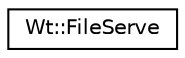digraph "Graphical Class Hierarchy"
{
 // LATEX_PDF_SIZE
  edge [fontname="Helvetica",fontsize="10",labelfontname="Helvetica",labelfontsize="10"];
  node [fontname="Helvetica",fontsize="10",shape=record];
  rankdir="LR";
  Node0 [label="Wt::FileServe",height=0.2,width=0.4,color="black", fillcolor="white", style="filled",URL="$classWt_1_1FileServe.html",tooltip=" "];
}
